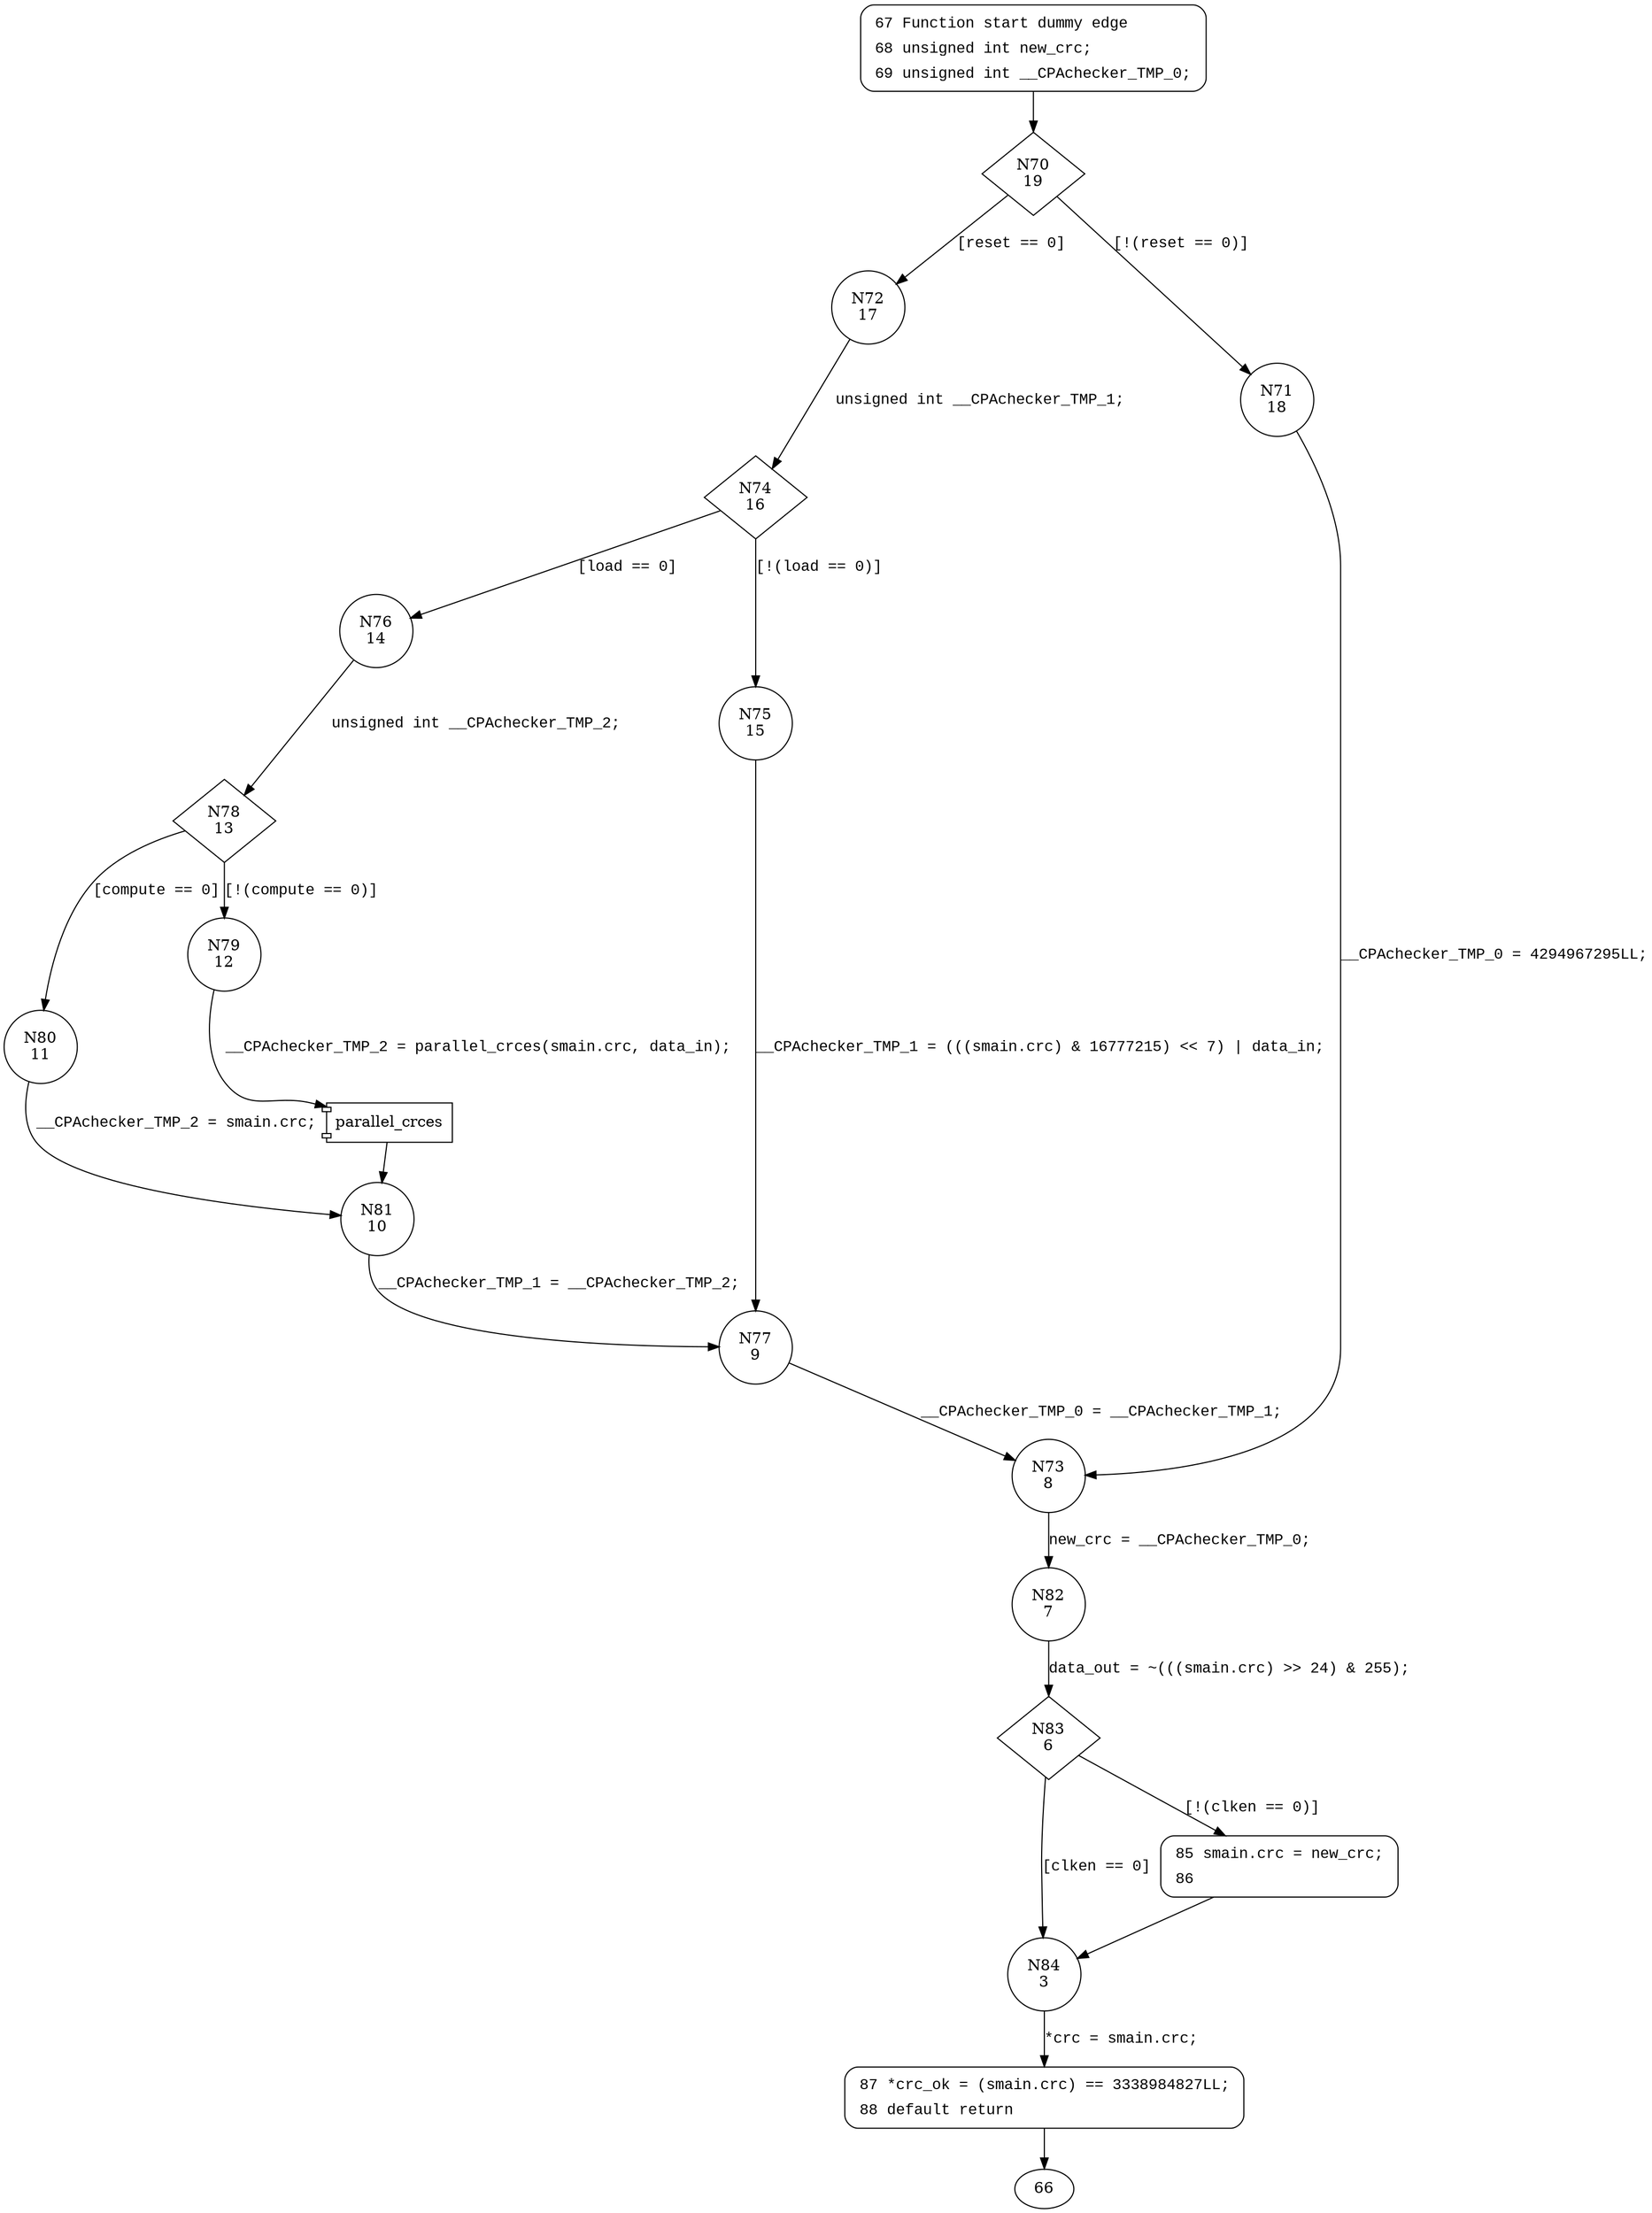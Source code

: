 digraph crc_main {
70 [shape="diamond" label="N70\n19"]
72 [shape="circle" label="N72\n17"]
71 [shape="circle" label="N71\n18"]
73 [shape="circle" label="N73\n8"]
82 [shape="circle" label="N82\n7"]
83 [shape="diamond" label="N83\n6"]
84 [shape="circle" label="N84\n3"]
85 [shape="circle" label="N85\n5"]
87 [shape="circle" label="N87\n2"]
74 [shape="diamond" label="N74\n16"]
76 [shape="circle" label="N76\n14"]
75 [shape="circle" label="N75\n15"]
77 [shape="circle" label="N77\n9"]
78 [shape="diamond" label="N78\n13"]
80 [shape="circle" label="N80\n11"]
79 [shape="circle" label="N79\n12"]
81 [shape="circle" label="N81\n10"]
67 [style="filled,bold" penwidth="1" fillcolor="white" fontname="Courier New" shape="Mrecord" label=<<table border="0" cellborder="0" cellpadding="3" bgcolor="white"><tr><td align="right">67</td><td align="left">Function start dummy edge</td></tr><tr><td align="right">68</td><td align="left">unsigned int new_crc;</td></tr><tr><td align="right">69</td><td align="left">unsigned int __CPAchecker_TMP_0;</td></tr></table>>]
67 -> 70[label=""]
85 [style="filled,bold" penwidth="1" fillcolor="white" fontname="Courier New" shape="Mrecord" label=<<table border="0" cellborder="0" cellpadding="3" bgcolor="white"><tr><td align="right">85</td><td align="left">smain.crc = new_crc;</td></tr><tr><td align="right">86</td><td align="left"></td></tr></table>>]
85 -> 84[label=""]
87 [style="filled,bold" penwidth="1" fillcolor="white" fontname="Courier New" shape="Mrecord" label=<<table border="0" cellborder="0" cellpadding="3" bgcolor="white"><tr><td align="right">87</td><td align="left">*crc_ok = (smain.crc) == 3338984827LL;</td></tr><tr><td align="right">88</td><td align="left">default return</td></tr></table>>]
87 -> 66[label=""]
70 -> 72 [label="[reset == 0]" fontname="Courier New"]
70 -> 71 [label="[!(reset == 0)]" fontname="Courier New"]
73 -> 82 [label="new_crc = __CPAchecker_TMP_0;" fontname="Courier New"]
83 -> 84 [label="[clken == 0]" fontname="Courier New"]
83 -> 85 [label="[!(clken == 0)]" fontname="Courier New"]
84 -> 87 [label="*crc = smain.crc;" fontname="Courier New"]
72 -> 74 [label="unsigned int __CPAchecker_TMP_1;" fontname="Courier New"]
74 -> 76 [label="[load == 0]" fontname="Courier New"]
74 -> 75 [label="[!(load == 0)]" fontname="Courier New"]
77 -> 73 [label="__CPAchecker_TMP_0 = __CPAchecker_TMP_1;" fontname="Courier New"]
78 -> 80 [label="[compute == 0]" fontname="Courier New"]
78 -> 79 [label="[!(compute == 0)]" fontname="Courier New"]
100003 [shape="component" label="parallel_crces"]
79 -> 100003 [label="__CPAchecker_TMP_2 = parallel_crces(smain.crc, data_in);" fontname="Courier New"]
100003 -> 81 [label="" fontname="Courier New"]
81 -> 77 [label="__CPAchecker_TMP_1 = __CPAchecker_TMP_2;" fontname="Courier New"]
71 -> 73 [label="__CPAchecker_TMP_0 = 4294967295LL;" fontname="Courier New"]
82 -> 83 [label="data_out = ~(((smain.crc) >> 24) & 255);" fontname="Courier New"]
75 -> 77 [label="__CPAchecker_TMP_1 = (((smain.crc) & 16777215) << 7) | data_in;" fontname="Courier New"]
76 -> 78 [label="unsigned int __CPAchecker_TMP_2;" fontname="Courier New"]
80 -> 81 [label="__CPAchecker_TMP_2 = smain.crc;" fontname="Courier New"]
}